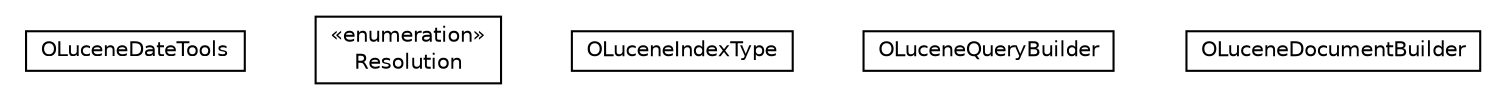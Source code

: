 #!/usr/local/bin/dot
#
# Class diagram 
# Generated by UMLGraph version R5_6-24-gf6e263 (http://www.umlgraph.org/)
#

digraph G {
	edge [fontname="Helvetica",fontsize=10,labelfontname="Helvetica",labelfontsize=10];
	node [fontname="Helvetica",fontsize=10,shape=plaintext];
	nodesep=0.25;
	ranksep=0.5;
	// com.orientechnologies.lucene.builder.OLuceneDateTools
	c703444 [label=<<table title="com.orientechnologies.lucene.builder.OLuceneDateTools" border="0" cellborder="1" cellspacing="0" cellpadding="2" port="p" href="./OLuceneDateTools.html">
		<tr><td><table border="0" cellspacing="0" cellpadding="1">
<tr><td align="center" balign="center"> OLuceneDateTools </td></tr>
		</table></td></tr>
		</table>>, URL="./OLuceneDateTools.html", fontname="Helvetica", fontcolor="black", fontsize=10.0];
	// com.orientechnologies.lucene.builder.OLuceneDateTools.Resolution
	c703445 [label=<<table title="com.orientechnologies.lucene.builder.OLuceneDateTools.Resolution" border="0" cellborder="1" cellspacing="0" cellpadding="2" port="p" href="./OLuceneDateTools.Resolution.html">
		<tr><td><table border="0" cellspacing="0" cellpadding="1">
<tr><td align="center" balign="center"> &#171;enumeration&#187; </td></tr>
<tr><td align="center" balign="center"> Resolution </td></tr>
		</table></td></tr>
		</table>>, URL="./OLuceneDateTools.Resolution.html", fontname="Helvetica", fontcolor="black", fontsize=10.0];
	// com.orientechnologies.lucene.builder.OLuceneIndexType
	c703446 [label=<<table title="com.orientechnologies.lucene.builder.OLuceneIndexType" border="0" cellborder="1" cellspacing="0" cellpadding="2" port="p" href="./OLuceneIndexType.html">
		<tr><td><table border="0" cellspacing="0" cellpadding="1">
<tr><td align="center" balign="center"> OLuceneIndexType </td></tr>
		</table></td></tr>
		</table>>, URL="./OLuceneIndexType.html", fontname="Helvetica", fontcolor="black", fontsize=10.0];
	// com.orientechnologies.lucene.builder.OLuceneQueryBuilder
	c703447 [label=<<table title="com.orientechnologies.lucene.builder.OLuceneQueryBuilder" border="0" cellborder="1" cellspacing="0" cellpadding="2" port="p" href="./OLuceneQueryBuilder.html">
		<tr><td><table border="0" cellspacing="0" cellpadding="1">
<tr><td align="center" balign="center"> OLuceneQueryBuilder </td></tr>
		</table></td></tr>
		</table>>, URL="./OLuceneQueryBuilder.html", fontname="Helvetica", fontcolor="black", fontsize=10.0];
	// com.orientechnologies.lucene.builder.OLuceneDocumentBuilder
	c703448 [label=<<table title="com.orientechnologies.lucene.builder.OLuceneDocumentBuilder" border="0" cellborder="1" cellspacing="0" cellpadding="2" port="p" href="./OLuceneDocumentBuilder.html">
		<tr><td><table border="0" cellspacing="0" cellpadding="1">
<tr><td align="center" balign="center"> OLuceneDocumentBuilder </td></tr>
		</table></td></tr>
		</table>>, URL="./OLuceneDocumentBuilder.html", fontname="Helvetica", fontcolor="black", fontsize=10.0];
}

